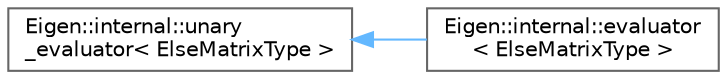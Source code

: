 digraph "类继承关系图"
{
 // LATEX_PDF_SIZE
  bgcolor="transparent";
  edge [fontname=Helvetica,fontsize=10,labelfontname=Helvetica,labelfontsize=10];
  node [fontname=Helvetica,fontsize=10,shape=box,height=0.2,width=0.4];
  rankdir="LR";
  Node0 [id="Node000000",label="Eigen::internal::unary\l_evaluator\< ElseMatrixType \>",height=0.2,width=0.4,color="grey40", fillcolor="white", style="filled",URL="$struct_eigen_1_1internal_1_1unary__evaluator.html",tooltip=" "];
  Node0 -> Node1 [id="edge4631_Node000000_Node000001",dir="back",color="steelblue1",style="solid",tooltip=" "];
  Node1 [id="Node000001",label="Eigen::internal::evaluator\l\< ElseMatrixType \>",height=0.2,width=0.4,color="grey40", fillcolor="white", style="filled",URL="$struct_eigen_1_1internal_1_1evaluator.html",tooltip=" "];
}
